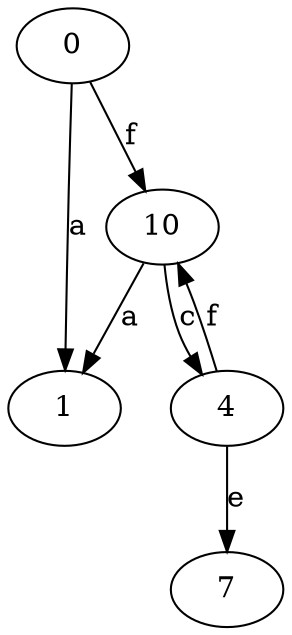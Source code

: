 strict digraph  {
1;
4;
7;
0;
10;
4 -> 7  [label=e];
4 -> 10  [label=f];
0 -> 1  [label=a];
0 -> 10  [label=f];
10 -> 1  [label=a];
10 -> 4  [label=c];
}
